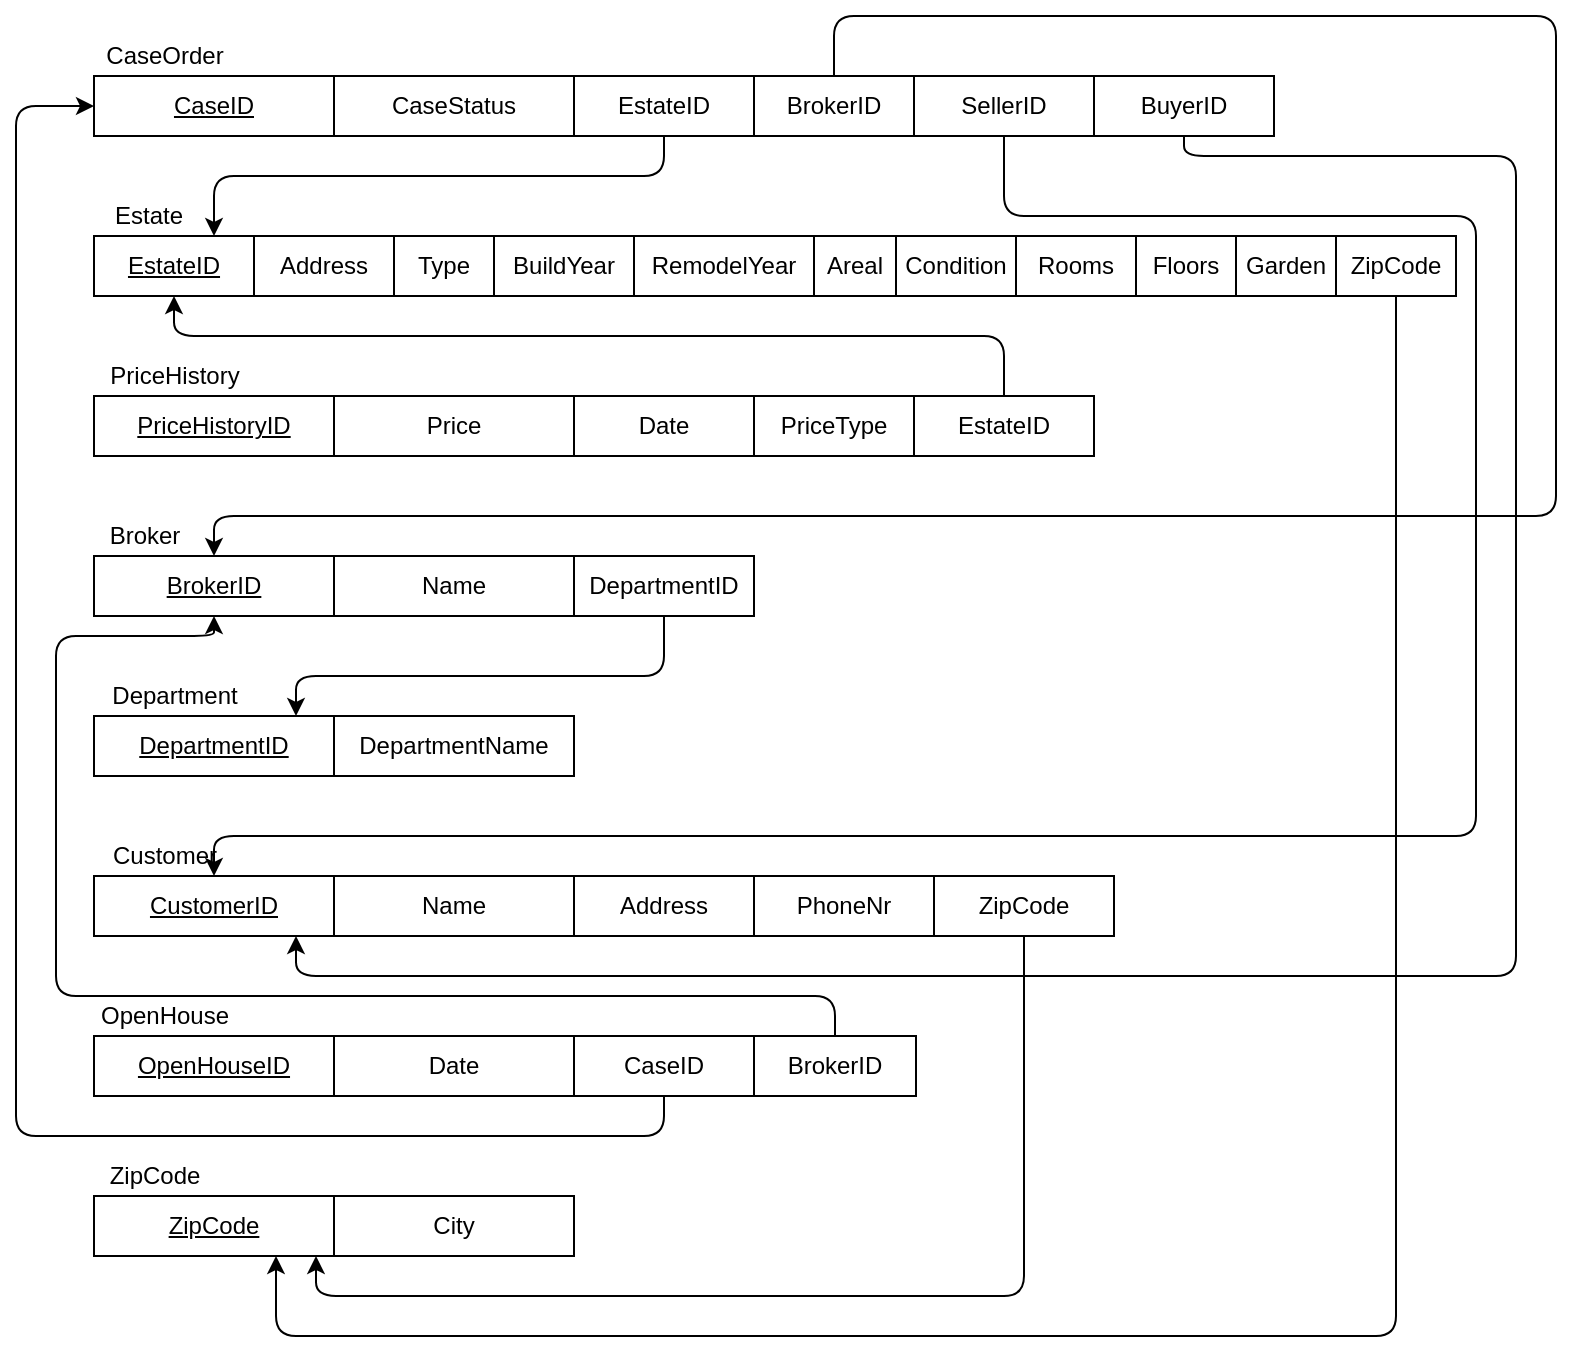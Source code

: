 <mxfile version="13.9.9" type="device"><diagram id="g0-t8Q2fdWGxroqEn7Ov" name="Side-1"><mxGraphModel dx="946" dy="602" grid="1" gridSize="10" guides="1" tooltips="1" connect="1" arrows="1" fold="1" page="1" pageScale="1" pageWidth="827" pageHeight="1169" math="0" shadow="0"><root><mxCell id="0"/><mxCell id="1" parent="0"/><mxCell id="eyl9xn0XMu3F4samc9fV-2" value="&lt;u&gt;CaseID&lt;/u&gt;" style="rounded=0;whiteSpace=wrap;html=1;" vertex="1" parent="1"><mxGeometry x="49" y="200" width="120" height="30" as="geometry"/></mxCell><mxCell id="eyl9xn0XMu3F4samc9fV-3" value="CaseStatus" style="rounded=0;whiteSpace=wrap;html=1;" vertex="1" parent="1"><mxGeometry x="169" y="200" width="120" height="30" as="geometry"/></mxCell><mxCell id="eyl9xn0XMu3F4samc9fV-6" value="CaseOrder" style="text;html=1;align=center;verticalAlign=middle;resizable=0;points=[];autosize=1;" vertex="1" parent="1"><mxGeometry x="49" y="180" width="70" height="20" as="geometry"/></mxCell><mxCell id="eyl9xn0XMu3F4samc9fV-33" value="" style="edgeStyle=orthogonalEdgeStyle;rounded=1;orthogonalLoop=1;jettySize=auto;html=1;startArrow=classic;startFill=1;endArrow=none;endFill=0;" edge="1" parent="1" source="eyl9xn0XMu3F4samc9fV-7" target="eyl9xn0XMu3F4samc9fV-29"><mxGeometry relative="1" as="geometry"><Array as="points"><mxPoint x="89" y="330"/><mxPoint x="504" y="330"/></Array></mxGeometry></mxCell><mxCell id="eyl9xn0XMu3F4samc9fV-7" value="&lt;u&gt;EstateID&lt;/u&gt;" style="rounded=0;whiteSpace=wrap;html=1;" vertex="1" parent="1"><mxGeometry x="49" y="280" width="80" height="30" as="geometry"/></mxCell><mxCell id="eyl9xn0XMu3F4samc9fV-8" value="Address" style="rounded=0;whiteSpace=wrap;html=1;" vertex="1" parent="1"><mxGeometry x="129" y="280" width="70" height="30" as="geometry"/></mxCell><mxCell id="eyl9xn0XMu3F4samc9fV-9" value="Type" style="rounded=0;whiteSpace=wrap;html=1;" vertex="1" parent="1"><mxGeometry x="199" y="280" width="50" height="30" as="geometry"/></mxCell><mxCell id="eyl9xn0XMu3F4samc9fV-10" value="BuildYear" style="rounded=0;whiteSpace=wrap;html=1;" vertex="1" parent="1"><mxGeometry x="249" y="280" width="70" height="30" as="geometry"/></mxCell><mxCell id="eyl9xn0XMu3F4samc9fV-11" value="Estate" style="text;html=1;align=center;verticalAlign=middle;resizable=0;points=[];autosize=1;" vertex="1" parent="1"><mxGeometry x="51" y="260" width="50" height="20" as="geometry"/></mxCell><mxCell id="eyl9xn0XMu3F4samc9fV-13" value="RemodelYear" style="rounded=0;whiteSpace=wrap;html=1;" vertex="1" parent="1"><mxGeometry x="319" y="280" width="90" height="30" as="geometry"/></mxCell><mxCell id="eyl9xn0XMu3F4samc9fV-14" value="Areal" style="rounded=0;whiteSpace=wrap;html=1;" vertex="1" parent="1"><mxGeometry x="409" y="280" width="41" height="30" as="geometry"/></mxCell><mxCell id="eyl9xn0XMu3F4samc9fV-17" value="Condition" style="rounded=0;whiteSpace=wrap;html=1;" vertex="1" parent="1"><mxGeometry x="450" y="280" width="60" height="30" as="geometry"/></mxCell><mxCell id="eyl9xn0XMu3F4samc9fV-64" style="edgeStyle=orthogonalEdgeStyle;rounded=1;orthogonalLoop=1;jettySize=auto;html=1;exitX=0.5;exitY=1;exitDx=0;exitDy=0;startArrow=none;startFill=0;endArrow=classic;endFill=1;" edge="1" parent="1" source="eyl9xn0XMu3F4samc9fV-18" target="eyl9xn0XMu3F4samc9fV-47"><mxGeometry relative="1" as="geometry"><mxPoint x="710" y="450" as="targetPoint"/><Array as="points"><mxPoint x="504" y="270"/><mxPoint x="740" y="270"/><mxPoint x="740" y="580"/><mxPoint x="109" y="580"/></Array></mxGeometry></mxCell><mxCell id="eyl9xn0XMu3F4samc9fV-18" value="SellerID" style="rounded=0;whiteSpace=wrap;html=1;" vertex="1" parent="1"><mxGeometry x="459" y="200" width="90" height="30" as="geometry"/></mxCell><mxCell id="eyl9xn0XMu3F4samc9fV-45" value="" style="edgeStyle=orthogonalEdgeStyle;rounded=1;orthogonalLoop=1;jettySize=auto;html=1;startArrow=none;startFill=0;endArrow=classic;endFill=1;" edge="1" parent="1" source="eyl9xn0XMu3F4samc9fV-19" target="eyl9xn0XMu3F4samc9fV-35"><mxGeometry relative="1" as="geometry"><Array as="points"><mxPoint x="419" y="170"/><mxPoint x="780" y="170"/><mxPoint x="780" y="420"/><mxPoint x="109" y="420"/></Array></mxGeometry></mxCell><mxCell id="eyl9xn0XMu3F4samc9fV-19" value="BrokerID" style="rounded=0;whiteSpace=wrap;html=1;" vertex="1" parent="1"><mxGeometry x="379" y="200" width="80" height="30" as="geometry"/></mxCell><mxCell id="eyl9xn0XMu3F4samc9fV-25" value="" style="edgeStyle=orthogonalEdgeStyle;rounded=1;orthogonalLoop=1;jettySize=auto;html=1;" edge="1" parent="1" source="eyl9xn0XMu3F4samc9fV-20" target="eyl9xn0XMu3F4samc9fV-7"><mxGeometry relative="1" as="geometry"><Array as="points"><mxPoint x="334" y="250"/><mxPoint x="109" y="250"/></Array></mxGeometry></mxCell><mxCell id="eyl9xn0XMu3F4samc9fV-20" value="EstateID" style="rounded=0;whiteSpace=wrap;html=1;" vertex="1" parent="1"><mxGeometry x="289" y="200" width="90" height="30" as="geometry"/></mxCell><mxCell id="eyl9xn0XMu3F4samc9fV-21" value="Garden" style="rounded=0;whiteSpace=wrap;html=1;" vertex="1" parent="1"><mxGeometry x="620" y="280" width="50" height="30" as="geometry"/></mxCell><mxCell id="eyl9xn0XMu3F4samc9fV-22" value="Floors" style="rounded=0;whiteSpace=wrap;html=1;" vertex="1" parent="1"><mxGeometry x="570" y="280" width="50" height="30" as="geometry"/></mxCell><mxCell id="eyl9xn0XMu3F4samc9fV-23" value="Rooms" style="rounded=0;whiteSpace=wrap;html=1;" vertex="1" parent="1"><mxGeometry x="510" y="280" width="60" height="30" as="geometry"/></mxCell><mxCell id="eyl9xn0XMu3F4samc9fV-65" style="edgeStyle=orthogonalEdgeStyle;rounded=1;orthogonalLoop=1;jettySize=auto;html=1;exitX=0.5;exitY=1;exitDx=0;exitDy=0;startArrow=none;startFill=0;endArrow=classic;endFill=1;" edge="1" parent="1" source="eyl9xn0XMu3F4samc9fV-24" target="eyl9xn0XMu3F4samc9fV-47"><mxGeometry relative="1" as="geometry"><Array as="points"><mxPoint x="594" y="240"/><mxPoint x="760" y="240"/><mxPoint x="760" y="650"/><mxPoint x="150" y="650"/></Array></mxGeometry></mxCell><mxCell id="eyl9xn0XMu3F4samc9fV-24" value="BuyerID" style="rounded=0;whiteSpace=wrap;html=1;" vertex="1" parent="1"><mxGeometry x="549" y="200" width="90" height="30" as="geometry"/></mxCell><mxCell id="eyl9xn0XMu3F4samc9fV-26" value="&lt;u&gt;PriceHistoryID&lt;/u&gt;" style="rounded=0;whiteSpace=wrap;html=1;" vertex="1" parent="1"><mxGeometry x="49" y="360" width="120" height="30" as="geometry"/></mxCell><mxCell id="eyl9xn0XMu3F4samc9fV-27" value="Price" style="rounded=0;whiteSpace=wrap;html=1;" vertex="1" parent="1"><mxGeometry x="169" y="360" width="120" height="30" as="geometry"/></mxCell><mxCell id="eyl9xn0XMu3F4samc9fV-28" value="PriceHistory" style="text;html=1;align=center;verticalAlign=middle;resizable=0;points=[];autosize=1;" vertex="1" parent="1"><mxGeometry x="49" y="340" width="80" height="20" as="geometry"/></mxCell><mxCell id="eyl9xn0XMu3F4samc9fV-29" value="EstateID" style="rounded=0;whiteSpace=wrap;html=1;" vertex="1" parent="1"><mxGeometry x="459" y="360" width="90" height="30" as="geometry"/></mxCell><mxCell id="eyl9xn0XMu3F4samc9fV-30" value="PriceType" style="rounded=0;whiteSpace=wrap;html=1;" vertex="1" parent="1"><mxGeometry x="379" y="360" width="80" height="30" as="geometry"/></mxCell><mxCell id="eyl9xn0XMu3F4samc9fV-31" value="Date" style="rounded=0;whiteSpace=wrap;html=1;" vertex="1" parent="1"><mxGeometry x="289" y="360" width="90" height="30" as="geometry"/></mxCell><mxCell id="eyl9xn0XMu3F4samc9fV-83" style="edgeStyle=orthogonalEdgeStyle;rounded=1;orthogonalLoop=1;jettySize=auto;html=1;exitX=0.5;exitY=1;exitDx=0;exitDy=0;startArrow=none;startFill=0;endArrow=classic;endFill=1;" edge="1" parent="1" source="eyl9xn0XMu3F4samc9fV-34" target="eyl9xn0XMu3F4samc9fV-79"><mxGeometry relative="1" as="geometry"><Array as="points"><mxPoint x="700" y="830"/><mxPoint x="140" y="830"/></Array></mxGeometry></mxCell><mxCell id="eyl9xn0XMu3F4samc9fV-34" value="ZipCode" style="rounded=0;whiteSpace=wrap;html=1;" vertex="1" parent="1"><mxGeometry x="670" y="280" width="60" height="30" as="geometry"/></mxCell><mxCell id="eyl9xn0XMu3F4samc9fV-35" value="&lt;u&gt;BrokerID&lt;/u&gt;" style="rounded=0;whiteSpace=wrap;html=1;" vertex="1" parent="1"><mxGeometry x="49" y="440" width="120" height="30" as="geometry"/></mxCell><mxCell id="eyl9xn0XMu3F4samc9fV-36" value="Name" style="rounded=0;whiteSpace=wrap;html=1;" vertex="1" parent="1"><mxGeometry x="169" y="440" width="120" height="30" as="geometry"/></mxCell><mxCell id="eyl9xn0XMu3F4samc9fV-37" value="Broker" style="text;html=1;align=center;verticalAlign=middle;resizable=0;points=[];autosize=1;" vertex="1" parent="1"><mxGeometry x="49" y="420" width="50" height="20" as="geometry"/></mxCell><mxCell id="eyl9xn0XMu3F4samc9fV-46" value="" style="edgeStyle=orthogonalEdgeStyle;rounded=1;orthogonalLoop=1;jettySize=auto;html=1;startArrow=none;startFill=0;endArrow=classic;endFill=1;" edge="1" parent="1" source="eyl9xn0XMu3F4samc9fV-40" target="eyl9xn0XMu3F4samc9fV-41"><mxGeometry relative="1" as="geometry"><Array as="points"><mxPoint x="334" y="500"/><mxPoint x="150" y="500"/></Array></mxGeometry></mxCell><mxCell id="eyl9xn0XMu3F4samc9fV-40" value="DepartmentID" style="rounded=0;whiteSpace=wrap;html=1;" vertex="1" parent="1"><mxGeometry x="289" y="440" width="90" height="30" as="geometry"/></mxCell><mxCell id="eyl9xn0XMu3F4samc9fV-41" value="&lt;u&gt;DepartmentID&lt;/u&gt;" style="rounded=0;whiteSpace=wrap;html=1;" vertex="1" parent="1"><mxGeometry x="49" y="520" width="120" height="30" as="geometry"/></mxCell><mxCell id="eyl9xn0XMu3F4samc9fV-42" value="DepartmentName" style="rounded=0;whiteSpace=wrap;html=1;" vertex="1" parent="1"><mxGeometry x="169" y="520" width="120" height="30" as="geometry"/></mxCell><mxCell id="eyl9xn0XMu3F4samc9fV-43" value="Department" style="text;html=1;align=center;verticalAlign=middle;resizable=0;points=[];autosize=1;" vertex="1" parent="1"><mxGeometry x="49" y="500" width="80" height="20" as="geometry"/></mxCell><mxCell id="eyl9xn0XMu3F4samc9fV-47" value="&lt;u&gt;CustomerID&lt;/u&gt;" style="rounded=0;whiteSpace=wrap;html=1;" vertex="1" parent="1"><mxGeometry x="49" y="600" width="120" height="30" as="geometry"/></mxCell><mxCell id="eyl9xn0XMu3F4samc9fV-48" value="Name" style="rounded=0;whiteSpace=wrap;html=1;" vertex="1" parent="1"><mxGeometry x="169" y="600" width="120" height="30" as="geometry"/></mxCell><mxCell id="eyl9xn0XMu3F4samc9fV-49" value="Customer" style="text;html=1;align=center;verticalAlign=middle;resizable=0;points=[];autosize=1;" vertex="1" parent="1"><mxGeometry x="49" y="580" width="70" height="20" as="geometry"/></mxCell><mxCell id="eyl9xn0XMu3F4samc9fV-50" value="Address" style="rounded=0;whiteSpace=wrap;html=1;" vertex="1" parent="1"><mxGeometry x="289" y="600" width="90" height="30" as="geometry"/></mxCell><mxCell id="eyl9xn0XMu3F4samc9fV-55" value="PhoneNr" style="rounded=0;whiteSpace=wrap;html=1;" vertex="1" parent="1"><mxGeometry x="379" y="600" width="90" height="30" as="geometry"/></mxCell><mxCell id="eyl9xn0XMu3F4samc9fV-82" style="edgeStyle=orthogonalEdgeStyle;rounded=1;orthogonalLoop=1;jettySize=auto;html=1;exitX=0.5;exitY=1;exitDx=0;exitDy=0;startArrow=none;startFill=0;endArrow=classic;endFill=1;" edge="1" parent="1" source="eyl9xn0XMu3F4samc9fV-56" target="eyl9xn0XMu3F4samc9fV-79"><mxGeometry relative="1" as="geometry"><Array as="points"><mxPoint x="514" y="810"/><mxPoint x="160" y="810"/></Array></mxGeometry></mxCell><mxCell id="eyl9xn0XMu3F4samc9fV-56" value="ZipCode" style="rounded=0;whiteSpace=wrap;html=1;" vertex="1" parent="1"><mxGeometry x="469" y="600" width="90" height="30" as="geometry"/></mxCell><mxCell id="eyl9xn0XMu3F4samc9fV-71" value="&lt;u&gt;OpenHouseID&lt;/u&gt;" style="rounded=0;whiteSpace=wrap;html=1;" vertex="1" parent="1"><mxGeometry x="49" y="680" width="120" height="30" as="geometry"/></mxCell><mxCell id="eyl9xn0XMu3F4samc9fV-72" value="Date" style="rounded=0;whiteSpace=wrap;html=1;" vertex="1" parent="1"><mxGeometry x="169" y="680" width="120" height="30" as="geometry"/></mxCell><mxCell id="eyl9xn0XMu3F4samc9fV-73" value="OpenHouse" style="text;html=1;align=center;verticalAlign=middle;resizable=0;points=[];autosize=1;" vertex="1" parent="1"><mxGeometry x="44" y="660" width="80" height="20" as="geometry"/></mxCell><mxCell id="eyl9xn0XMu3F4samc9fV-77" style="edgeStyle=orthogonalEdgeStyle;rounded=1;orthogonalLoop=1;jettySize=auto;html=1;exitX=0.5;exitY=0;exitDx=0;exitDy=0;startArrow=none;startFill=0;endArrow=classic;endFill=1;" edge="1" parent="1" source="eyl9xn0XMu3F4samc9fV-75" target="eyl9xn0XMu3F4samc9fV-35"><mxGeometry relative="1" as="geometry"><Array as="points"><mxPoint x="420" y="660"/><mxPoint x="30" y="660"/><mxPoint x="30" y="480"/><mxPoint x="109" y="480"/></Array></mxGeometry></mxCell><mxCell id="eyl9xn0XMu3F4samc9fV-75" value="BrokerID" style="rounded=0;whiteSpace=wrap;html=1;" vertex="1" parent="1"><mxGeometry x="379" y="680" width="81" height="30" as="geometry"/></mxCell><mxCell id="eyl9xn0XMu3F4samc9fV-78" style="edgeStyle=orthogonalEdgeStyle;rounded=1;orthogonalLoop=1;jettySize=auto;html=1;exitX=0.5;exitY=1;exitDx=0;exitDy=0;startArrow=none;startFill=0;endArrow=classic;endFill=1;" edge="1" parent="1" source="eyl9xn0XMu3F4samc9fV-76" target="eyl9xn0XMu3F4samc9fV-2"><mxGeometry relative="1" as="geometry"><Array as="points"><mxPoint x="334" y="730"/><mxPoint x="10" y="730"/><mxPoint x="10" y="215"/></Array></mxGeometry></mxCell><mxCell id="eyl9xn0XMu3F4samc9fV-76" value="CaseID" style="rounded=0;whiteSpace=wrap;html=1;" vertex="1" parent="1"><mxGeometry x="289" y="680" width="90" height="30" as="geometry"/></mxCell><mxCell id="eyl9xn0XMu3F4samc9fV-79" value="&lt;u&gt;ZipCode&lt;/u&gt;" style="rounded=0;whiteSpace=wrap;html=1;" vertex="1" parent="1"><mxGeometry x="49" y="760" width="120" height="30" as="geometry"/></mxCell><mxCell id="eyl9xn0XMu3F4samc9fV-80" value="City" style="rounded=0;whiteSpace=wrap;html=1;" vertex="1" parent="1"><mxGeometry x="169" y="760" width="120" height="30" as="geometry"/></mxCell><mxCell id="eyl9xn0XMu3F4samc9fV-81" value="ZipCode" style="text;html=1;align=center;verticalAlign=middle;resizable=0;points=[];autosize=1;" vertex="1" parent="1"><mxGeometry x="49" y="740" width="60" height="20" as="geometry"/></mxCell></root></mxGraphModel></diagram></mxfile>